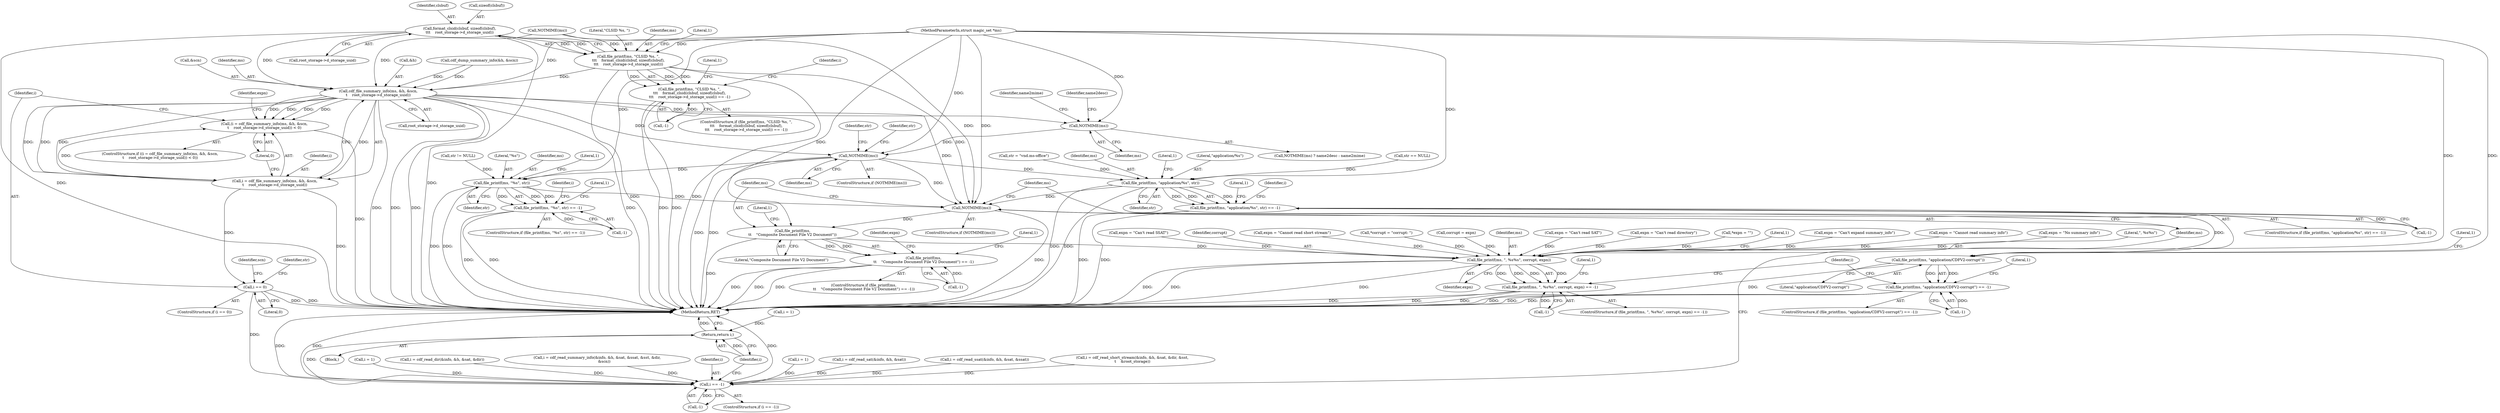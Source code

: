digraph "0_file_6d209c1c489457397a5763bca4b28e43aac90391_2@pointer" {
"1000282" [label="(Call,format_clsid(clsbuf, sizeof(clsbuf),\n\t\t\t    root_storage->d_storage_uuid))"];
"1000279" [label="(Call,file_printf(ms, \"CLSID %s, \",\n\t\t\t    format_clsid(clsbuf, sizeof(clsbuf),\n\t\t\t    root_storage->d_storage_uuid)))"];
"1000278" [label="(Call,file_printf(ms, \"CLSID %s, \",\n\t\t\t    format_clsid(clsbuf, sizeof(clsbuf),\n\t\t\t    root_storage->d_storage_uuid)) == -1)"];
"1000342" [label="(Call,cdf_file_summary_info(ms, &h, &scn,\n\t    root_storage->d_storage_uuid))"];
"1000339" [label="(Call,(i = cdf_file_summary_info(ms, &h, &scn,\n\t    root_storage->d_storage_uuid)) < 0)"];
"1000340" [label="(Call,i = cdf_file_summary_info(ms, &h, &scn,\n\t    root_storage->d_storage_uuid))"];
"1000356" [label="(Call,i == 0)"];
"1000495" [label="(Call,i == -1)"];
"1000544" [label="(Return,return i;)"];
"1000419" [label="(Call,NOTMIME(ms))"];
"1000424" [label="(Call,NOTMIME(ms))"];
"1000434" [label="(Call,file_printf(ms, \"%s\", str))"];
"1000433" [label="(Call,file_printf(ms, \"%s\", str) == -1)"];
"1000501" [label="(Call,NOTMIME(ms))"];
"1000506" [label="(Call,file_printf(ms,\n\t\t    \"Composite Document File V2 Document\"))"];
"1000505" [label="(Call,file_printf(ms,\n\t\t    \"Composite Document File V2 Document\") == -1)"];
"1000519" [label="(Call,file_printf(ms, \", %s%s\", corrupt, expn))"];
"1000518" [label="(Call,file_printf(ms, \", %s%s\", corrupt, expn) == -1)"];
"1000533" [label="(Call,file_printf(ms, \"application/CDFV2-corrupt\"))"];
"1000532" [label="(Call,file_printf(ms, \"application/CDFV2-corrupt\") == -1)"];
"1000457" [label="(Call,file_printf(ms, \"application/%s\", str))"];
"1000456" [label="(Call,file_printf(ms, \"application/%s\", str) == -1)"];
"1000516" [label="(Identifier,expn)"];
"1000506" [label="(Call,file_printf(ms,\n\t\t    \"Composite Document File V2 Document\"))"];
"1000357" [label="(Identifier,i)"];
"1000422" [label="(Identifier,name2mime)"];
"1000425" [label="(Identifier,ms)"];
"1000286" [label="(Call,root_storage->d_storage_uuid)"];
"1000173" [label="(Call,expn = \"Can't read SAT\")"];
"1000277" [label="(ControlStructure,if (file_printf(ms, \"CLSID %s, \",\n\t\t\t    format_clsid(clsbuf, sizeof(clsbuf),\n\t\t\t    root_storage->d_storage_uuid)) == -1))"];
"1000504" [label="(ControlStructure,if (file_printf(ms,\n\t\t    \"Composite Document File V2 Document\") == -1))"];
"1000289" [label="(Call,-1)"];
"1000329" [label="(Call,expn = \"Cannot read summary info\")"];
"1000444" [label="(Identifier,i)"];
"1000456" [label="(Call,file_printf(ms, \"application/%s\", str) == -1)"];
"1000466" [label="(Call,i = 1)"];
"1000279" [label="(Call,file_printf(ms, \"CLSID %s, \",\n\t\t\t    format_clsid(clsbuf, sizeof(clsbuf),\n\t\t\t    root_storage->d_storage_uuid)))"];
"1000534" [label="(Identifier,ms)"];
"1000507" [label="(Identifier,ms)"];
"1000467" [label="(Identifier,i)"];
"1000213" [label="(Call,i = cdf_read_dir(&info, &h, &sat, &dir))"];
"1000428" [label="(Call,str != NULL)"];
"1000419" [label="(Call,NOTMIME(ms))"];
"1000281" [label="(Literal,\"CLSID %s, \")"];
"1000421" [label="(Identifier,name2desc)"];
"1000528" [label="(Literal,1)"];
"1000433" [label="(Call,file_printf(ms, \"%s\", str) == -1)"];
"1000324" [label="(Call,expn = \"No summary info\")"];
"1000541" [label="(Call,i = 1)"];
"1000536" [label="(Call,-1)"];
"1000535" [label="(Literal,\"application/CDFV2-corrupt\")"];
"1000340" [label="(Call,i = cdf_file_summary_info(ms, &h, &scn,\n\t    root_storage->d_storage_uuid))"];
"1000283" [label="(Identifier,clsbuf)"];
"1000432" [label="(ControlStructure,if (file_printf(ms, \"%s\", str) == -1))"];
"1000297" [label="(Identifier,i)"];
"1000450" [label="(Identifier,str)"];
"1000519" [label="(Call,file_printf(ms, \", %s%s\", corrupt, expn))"];
"1000544" [label="(Return,return i;)"];
"1000523" [label="(Identifier,expn)"];
"1000517" [label="(ControlStructure,if (file_printf(ms, \", %s%s\", corrupt, expn) == -1))"];
"1000540" [label="(Literal,1)"];
"1000348" [label="(Call,root_storage->d_storage_uuid)"];
"1000510" [label="(Literal,1)"];
"1000531" [label="(ControlStructure,if (file_printf(ms, \"application/CDFV2-corrupt\") == -1))"];
"1000461" [label="(Call,-1)"];
"1000418" [label="(Call,NOTMIME(ms) ? name2desc : name2mime)"];
"1000495" [label="(Call,i == -1)"];
"1000513" [label="(Literal,1)"];
"1000459" [label="(Literal,\"application/%s\")"];
"1000293" [label="(Literal,1)"];
"1000449" [label="(Call,str == NULL)"];
"1000343" [label="(Identifier,ms)"];
"1000296" [label="(Call,i = cdf_read_summary_info(&info, &h, &sat, &ssat, &sst, &dir,\n            &scn))"];
"1000521" [label="(Literal,\", %s%s\")"];
"1000496" [label="(Identifier,i)"];
"1000457" [label="(Call,file_printf(ms, \"application/%s\", str))"];
"1000452" [label="(Call,str = \"vnd.ms-office\")"];
"1000497" [label="(Call,-1)"];
"1000545" [label="(Identifier,i)"];
"1000344" [label="(Call,&h)"];
"1000284" [label="(Call,sizeof(clsbuf))"];
"1000502" [label="(Identifier,ms)"];
"1000508" [label="(Literal,\"Composite Document File V2 Document\")"];
"1000436" [label="(Literal,\"%s\")"];
"1000533" [label="(Call,file_printf(ms, \"application/CDFV2-corrupt\"))"];
"1000532" [label="(Call,file_printf(ms, \"application/CDFV2-corrupt\") == -1)"];
"1000435" [label="(Identifier,ms)"];
"1000442" [label="(Literal,1)"];
"1000546" [label="(MethodReturn,RET)"];
"1000443" [label="(Call,i = 1)"];
"1000439" [label="(Literal,1)"];
"1000460" [label="(Identifier,str)"];
"1000524" [label="(Call,-1)"];
"1000280" [label="(Identifier,ms)"];
"1000200" [label="(Call,expn = \"Can't read SSAT\")"];
"1000358" [label="(Literal,0)"];
"1000161" [label="(Call,i = cdf_read_sat(&info, &h, &sat))"];
"1000290" [label="(Literal,1)"];
"1000341" [label="(Identifier,i)"];
"1000501" [label="(Call,NOTMIME(ms))"];
"1000424" [label="(Call,NOTMIME(ms))"];
"1000438" [label="(Call,-1)"];
"1000362" [label="(Identifier,str)"];
"1000522" [label="(Identifier,corrupt)"];
"1000494" [label="(ControlStructure,if (i == -1))"];
"1000282" [label="(Call,format_clsid(clsbuf, sizeof(clsbuf),\n\t\t\t    root_storage->d_storage_uuid))"];
"1000252" [label="(Call,expn = \"Cannot read short stream\")"];
"1000458" [label="(Identifier,ms)"];
"1000462" [label="(Literal,1)"];
"1000518" [label="(Call,file_printf(ms, \", %s%s\", corrupt, expn) == -1)"];
"1000186" [label="(Call,i = cdf_read_ssat(&info, &h, &sat, &ssat))"];
"1000542" [label="(Identifier,i)"];
"1000509" [label="(Call,-1)"];
"1000355" [label="(ControlStructure,if (i == 0))"];
"1000465" [label="(Literal,1)"];
"1000353" [label="(Identifier,expn)"];
"1000119" [label="(Call,*corrupt = \"corrupt: \")"];
"1000321" [label="(Call,corrupt = expn)"];
"1000429" [label="(Identifier,str)"];
"1000338" [label="(ControlStructure,if ((i = cdf_file_summary_info(ms, &h, &scn,\n\t    root_storage->d_storage_uuid)) < 0))"];
"1000278" [label="(Call,file_printf(ms, \"CLSID %s, \",\n\t\t\t    format_clsid(clsbuf, sizeof(clsbuf),\n\t\t\t    root_storage->d_storage_uuid)) == -1)"];
"1000333" [label="(Call,cdf_dump_summary_info(&h, &scn))"];
"1000423" [label="(ControlStructure,if (NOTMIME(ms)))"];
"1000356" [label="(Call,i == 0)"];
"1000437" [label="(Identifier,str)"];
"1000234" [label="(Call,i = cdf_read_short_stream(&info, &h, &sat, &dir, &sst,\n\t    &root_storage))"];
"1000537" [label="(Literal,1)"];
"1000520" [label="(Identifier,ms)"];
"1000342" [label="(Call,cdf_file_summary_info(ms, &h, &scn,\n\t    root_storage->d_storage_uuid))"];
"1000346" [label="(Call,&scn)"];
"1000101" [label="(MethodParameterIn,struct magic_set *ms)"];
"1000339" [label="(Call,(i = cdf_file_summary_info(ms, &h, &scn,\n\t    root_storage->d_storage_uuid)) < 0)"];
"1000105" [label="(Block,)"];
"1000434" [label="(Call,file_printf(ms, \"%s\", str))"];
"1000227" [label="(Call,expn = \"Can't read directory\")"];
"1000351" [label="(Literal,0)"];
"1000505" [label="(Call,file_printf(ms,\n\t\t    \"Composite Document File V2 Document\") == -1)"];
"1000500" [label="(ControlStructure,if (NOTMIME(ms)))"];
"1000471" [label="(Identifier,scn)"];
"1000273" [label="(Call,NOTMIME(ms))"];
"1000420" [label="(Identifier,ms)"];
"1000115" [label="(Call,*expn = \"\")"];
"1000455" [label="(ControlStructure,if (file_printf(ms, \"application/%s\", str) == -1))"];
"1000525" [label="(Literal,1)"];
"1000352" [label="(Call,expn = \"Can't expand summary_info\")"];
"1000282" -> "1000279"  [label="AST: "];
"1000282" -> "1000286"  [label="CFG: "];
"1000283" -> "1000282"  [label="AST: "];
"1000284" -> "1000282"  [label="AST: "];
"1000286" -> "1000282"  [label="AST: "];
"1000279" -> "1000282"  [label="CFG: "];
"1000282" -> "1000546"  [label="DDG: "];
"1000282" -> "1000546"  [label="DDG: "];
"1000282" -> "1000279"  [label="DDG: "];
"1000282" -> "1000279"  [label="DDG: "];
"1000282" -> "1000342"  [label="DDG: "];
"1000279" -> "1000278"  [label="AST: "];
"1000280" -> "1000279"  [label="AST: "];
"1000281" -> "1000279"  [label="AST: "];
"1000290" -> "1000279"  [label="CFG: "];
"1000279" -> "1000546"  [label="DDG: "];
"1000279" -> "1000546"  [label="DDG: "];
"1000279" -> "1000278"  [label="DDG: "];
"1000279" -> "1000278"  [label="DDG: "];
"1000279" -> "1000278"  [label="DDG: "];
"1000273" -> "1000279"  [label="DDG: "];
"1000101" -> "1000279"  [label="DDG: "];
"1000279" -> "1000342"  [label="DDG: "];
"1000279" -> "1000501"  [label="DDG: "];
"1000278" -> "1000277"  [label="AST: "];
"1000278" -> "1000289"  [label="CFG: "];
"1000289" -> "1000278"  [label="AST: "];
"1000293" -> "1000278"  [label="CFG: "];
"1000297" -> "1000278"  [label="CFG: "];
"1000278" -> "1000546"  [label="DDG: "];
"1000278" -> "1000546"  [label="DDG: "];
"1000289" -> "1000278"  [label="DDG: "];
"1000342" -> "1000340"  [label="AST: "];
"1000342" -> "1000348"  [label="CFG: "];
"1000343" -> "1000342"  [label="AST: "];
"1000344" -> "1000342"  [label="AST: "];
"1000346" -> "1000342"  [label="AST: "];
"1000348" -> "1000342"  [label="AST: "];
"1000340" -> "1000342"  [label="CFG: "];
"1000342" -> "1000546"  [label="DDG: "];
"1000342" -> "1000546"  [label="DDG: "];
"1000342" -> "1000546"  [label="DDG: "];
"1000342" -> "1000546"  [label="DDG: "];
"1000342" -> "1000339"  [label="DDG: "];
"1000342" -> "1000339"  [label="DDG: "];
"1000342" -> "1000339"  [label="DDG: "];
"1000342" -> "1000339"  [label="DDG: "];
"1000342" -> "1000340"  [label="DDG: "];
"1000342" -> "1000340"  [label="DDG: "];
"1000342" -> "1000340"  [label="DDG: "];
"1000342" -> "1000340"  [label="DDG: "];
"1000273" -> "1000342"  [label="DDG: "];
"1000101" -> "1000342"  [label="DDG: "];
"1000333" -> "1000342"  [label="DDG: "];
"1000333" -> "1000342"  [label="DDG: "];
"1000342" -> "1000419"  [label="DDG: "];
"1000342" -> "1000424"  [label="DDG: "];
"1000342" -> "1000501"  [label="DDG: "];
"1000339" -> "1000338"  [label="AST: "];
"1000339" -> "1000351"  [label="CFG: "];
"1000340" -> "1000339"  [label="AST: "];
"1000351" -> "1000339"  [label="AST: "];
"1000353" -> "1000339"  [label="CFG: "];
"1000357" -> "1000339"  [label="CFG: "];
"1000339" -> "1000546"  [label="DDG: "];
"1000340" -> "1000339"  [label="DDG: "];
"1000341" -> "1000340"  [label="AST: "];
"1000351" -> "1000340"  [label="CFG: "];
"1000340" -> "1000546"  [label="DDG: "];
"1000340" -> "1000356"  [label="DDG: "];
"1000356" -> "1000355"  [label="AST: "];
"1000356" -> "1000358"  [label="CFG: "];
"1000357" -> "1000356"  [label="AST: "];
"1000358" -> "1000356"  [label="AST: "];
"1000362" -> "1000356"  [label="CFG: "];
"1000471" -> "1000356"  [label="CFG: "];
"1000356" -> "1000546"  [label="DDG: "];
"1000356" -> "1000546"  [label="DDG: "];
"1000356" -> "1000495"  [label="DDG: "];
"1000495" -> "1000494"  [label="AST: "];
"1000495" -> "1000497"  [label="CFG: "];
"1000496" -> "1000495"  [label="AST: "];
"1000497" -> "1000495"  [label="AST: "];
"1000502" -> "1000495"  [label="CFG: "];
"1000545" -> "1000495"  [label="CFG: "];
"1000495" -> "1000546"  [label="DDG: "];
"1000495" -> "1000546"  [label="DDG: "];
"1000495" -> "1000546"  [label="DDG: "];
"1000186" -> "1000495"  [label="DDG: "];
"1000234" -> "1000495"  [label="DDG: "];
"1000213" -> "1000495"  [label="DDG: "];
"1000466" -> "1000495"  [label="DDG: "];
"1000296" -> "1000495"  [label="DDG: "];
"1000161" -> "1000495"  [label="DDG: "];
"1000443" -> "1000495"  [label="DDG: "];
"1000497" -> "1000495"  [label="DDG: "];
"1000495" -> "1000544"  [label="DDG: "];
"1000544" -> "1000105"  [label="AST: "];
"1000544" -> "1000545"  [label="CFG: "];
"1000545" -> "1000544"  [label="AST: "];
"1000546" -> "1000544"  [label="CFG: "];
"1000544" -> "1000546"  [label="DDG: "];
"1000545" -> "1000544"  [label="DDG: "];
"1000541" -> "1000544"  [label="DDG: "];
"1000419" -> "1000418"  [label="AST: "];
"1000419" -> "1000420"  [label="CFG: "];
"1000420" -> "1000419"  [label="AST: "];
"1000421" -> "1000419"  [label="CFG: "];
"1000422" -> "1000419"  [label="CFG: "];
"1000101" -> "1000419"  [label="DDG: "];
"1000419" -> "1000424"  [label="DDG: "];
"1000424" -> "1000423"  [label="AST: "];
"1000424" -> "1000425"  [label="CFG: "];
"1000425" -> "1000424"  [label="AST: "];
"1000429" -> "1000424"  [label="CFG: "];
"1000450" -> "1000424"  [label="CFG: "];
"1000424" -> "1000546"  [label="DDG: "];
"1000424" -> "1000546"  [label="DDG: "];
"1000101" -> "1000424"  [label="DDG: "];
"1000424" -> "1000434"  [label="DDG: "];
"1000424" -> "1000457"  [label="DDG: "];
"1000424" -> "1000501"  [label="DDG: "];
"1000434" -> "1000433"  [label="AST: "];
"1000434" -> "1000437"  [label="CFG: "];
"1000435" -> "1000434"  [label="AST: "];
"1000436" -> "1000434"  [label="AST: "];
"1000437" -> "1000434"  [label="AST: "];
"1000439" -> "1000434"  [label="CFG: "];
"1000434" -> "1000546"  [label="DDG: "];
"1000434" -> "1000546"  [label="DDG: "];
"1000434" -> "1000433"  [label="DDG: "];
"1000434" -> "1000433"  [label="DDG: "];
"1000434" -> "1000433"  [label="DDG: "];
"1000101" -> "1000434"  [label="DDG: "];
"1000428" -> "1000434"  [label="DDG: "];
"1000434" -> "1000501"  [label="DDG: "];
"1000433" -> "1000432"  [label="AST: "];
"1000433" -> "1000438"  [label="CFG: "];
"1000438" -> "1000433"  [label="AST: "];
"1000442" -> "1000433"  [label="CFG: "];
"1000444" -> "1000433"  [label="CFG: "];
"1000433" -> "1000546"  [label="DDG: "];
"1000433" -> "1000546"  [label="DDG: "];
"1000438" -> "1000433"  [label="DDG: "];
"1000501" -> "1000500"  [label="AST: "];
"1000501" -> "1000502"  [label="CFG: "];
"1000502" -> "1000501"  [label="AST: "];
"1000507" -> "1000501"  [label="CFG: "];
"1000534" -> "1000501"  [label="CFG: "];
"1000501" -> "1000546"  [label="DDG: "];
"1000273" -> "1000501"  [label="DDG: "];
"1000457" -> "1000501"  [label="DDG: "];
"1000101" -> "1000501"  [label="DDG: "];
"1000501" -> "1000506"  [label="DDG: "];
"1000501" -> "1000533"  [label="DDG: "];
"1000506" -> "1000505"  [label="AST: "];
"1000506" -> "1000508"  [label="CFG: "];
"1000507" -> "1000506"  [label="AST: "];
"1000508" -> "1000506"  [label="AST: "];
"1000510" -> "1000506"  [label="CFG: "];
"1000506" -> "1000546"  [label="DDG: "];
"1000506" -> "1000505"  [label="DDG: "];
"1000506" -> "1000505"  [label="DDG: "];
"1000101" -> "1000506"  [label="DDG: "];
"1000506" -> "1000519"  [label="DDG: "];
"1000505" -> "1000504"  [label="AST: "];
"1000505" -> "1000509"  [label="CFG: "];
"1000509" -> "1000505"  [label="AST: "];
"1000513" -> "1000505"  [label="CFG: "];
"1000516" -> "1000505"  [label="CFG: "];
"1000505" -> "1000546"  [label="DDG: "];
"1000505" -> "1000546"  [label="DDG: "];
"1000505" -> "1000546"  [label="DDG: "];
"1000509" -> "1000505"  [label="DDG: "];
"1000519" -> "1000518"  [label="AST: "];
"1000519" -> "1000523"  [label="CFG: "];
"1000520" -> "1000519"  [label="AST: "];
"1000521" -> "1000519"  [label="AST: "];
"1000522" -> "1000519"  [label="AST: "];
"1000523" -> "1000519"  [label="AST: "];
"1000525" -> "1000519"  [label="CFG: "];
"1000519" -> "1000546"  [label="DDG: "];
"1000519" -> "1000546"  [label="DDG: "];
"1000519" -> "1000546"  [label="DDG: "];
"1000519" -> "1000518"  [label="DDG: "];
"1000519" -> "1000518"  [label="DDG: "];
"1000519" -> "1000518"  [label="DDG: "];
"1000519" -> "1000518"  [label="DDG: "];
"1000101" -> "1000519"  [label="DDG: "];
"1000321" -> "1000519"  [label="DDG: "];
"1000119" -> "1000519"  [label="DDG: "];
"1000200" -> "1000519"  [label="DDG: "];
"1000252" -> "1000519"  [label="DDG: "];
"1000227" -> "1000519"  [label="DDG: "];
"1000352" -> "1000519"  [label="DDG: "];
"1000329" -> "1000519"  [label="DDG: "];
"1000324" -> "1000519"  [label="DDG: "];
"1000115" -> "1000519"  [label="DDG: "];
"1000173" -> "1000519"  [label="DDG: "];
"1000518" -> "1000517"  [label="AST: "];
"1000518" -> "1000524"  [label="CFG: "];
"1000524" -> "1000518"  [label="AST: "];
"1000528" -> "1000518"  [label="CFG: "];
"1000542" -> "1000518"  [label="CFG: "];
"1000518" -> "1000546"  [label="DDG: "];
"1000518" -> "1000546"  [label="DDG: "];
"1000518" -> "1000546"  [label="DDG: "];
"1000524" -> "1000518"  [label="DDG: "];
"1000533" -> "1000532"  [label="AST: "];
"1000533" -> "1000535"  [label="CFG: "];
"1000534" -> "1000533"  [label="AST: "];
"1000535" -> "1000533"  [label="AST: "];
"1000537" -> "1000533"  [label="CFG: "];
"1000533" -> "1000546"  [label="DDG: "];
"1000533" -> "1000532"  [label="DDG: "];
"1000533" -> "1000532"  [label="DDG: "];
"1000101" -> "1000533"  [label="DDG: "];
"1000532" -> "1000531"  [label="AST: "];
"1000532" -> "1000536"  [label="CFG: "];
"1000536" -> "1000532"  [label="AST: "];
"1000540" -> "1000532"  [label="CFG: "];
"1000542" -> "1000532"  [label="CFG: "];
"1000532" -> "1000546"  [label="DDG: "];
"1000532" -> "1000546"  [label="DDG: "];
"1000532" -> "1000546"  [label="DDG: "];
"1000536" -> "1000532"  [label="DDG: "];
"1000457" -> "1000456"  [label="AST: "];
"1000457" -> "1000460"  [label="CFG: "];
"1000458" -> "1000457"  [label="AST: "];
"1000459" -> "1000457"  [label="AST: "];
"1000460" -> "1000457"  [label="AST: "];
"1000462" -> "1000457"  [label="CFG: "];
"1000457" -> "1000546"  [label="DDG: "];
"1000457" -> "1000546"  [label="DDG: "];
"1000457" -> "1000456"  [label="DDG: "];
"1000457" -> "1000456"  [label="DDG: "];
"1000457" -> "1000456"  [label="DDG: "];
"1000101" -> "1000457"  [label="DDG: "];
"1000449" -> "1000457"  [label="DDG: "];
"1000452" -> "1000457"  [label="DDG: "];
"1000456" -> "1000455"  [label="AST: "];
"1000456" -> "1000461"  [label="CFG: "];
"1000461" -> "1000456"  [label="AST: "];
"1000465" -> "1000456"  [label="CFG: "];
"1000467" -> "1000456"  [label="CFG: "];
"1000456" -> "1000546"  [label="DDG: "];
"1000456" -> "1000546"  [label="DDG: "];
"1000461" -> "1000456"  [label="DDG: "];
}
